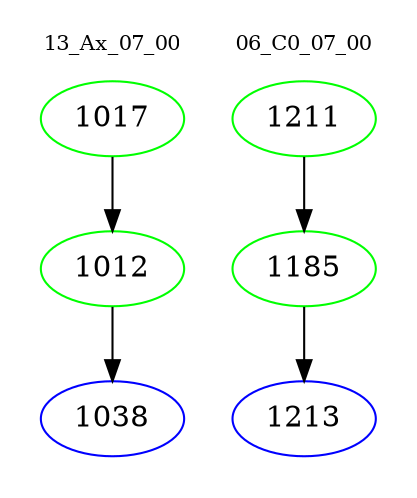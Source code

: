 digraph{
subgraph cluster_0 {
color = white
label = "13_Ax_07_00";
fontsize=10;
T0_1017 [label="1017", color="green"]
T0_1017 -> T0_1012 [color="black"]
T0_1012 [label="1012", color="green"]
T0_1012 -> T0_1038 [color="black"]
T0_1038 [label="1038", color="blue"]
}
subgraph cluster_1 {
color = white
label = "06_C0_07_00";
fontsize=10;
T1_1211 [label="1211", color="green"]
T1_1211 -> T1_1185 [color="black"]
T1_1185 [label="1185", color="green"]
T1_1185 -> T1_1213 [color="black"]
T1_1213 [label="1213", color="blue"]
}
}
